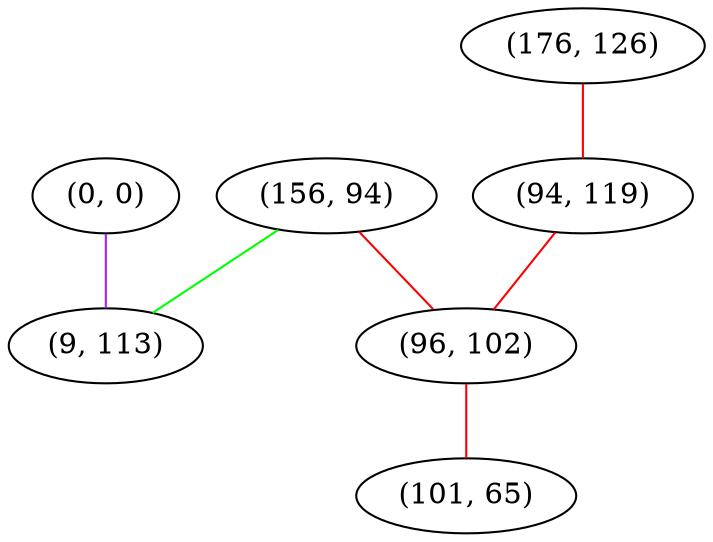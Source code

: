 graph "" {
"(0, 0)";
"(156, 94)";
"(176, 126)";
"(94, 119)";
"(96, 102)";
"(9, 113)";
"(101, 65)";
"(0, 0)" -- "(9, 113)"  [color=purple, key=0, weight=4];
"(156, 94)" -- "(96, 102)"  [color=red, key=0, weight=1];
"(156, 94)" -- "(9, 113)"  [color=green, key=0, weight=2];
"(176, 126)" -- "(94, 119)"  [color=red, key=0, weight=1];
"(94, 119)" -- "(96, 102)"  [color=red, key=0, weight=1];
"(96, 102)" -- "(101, 65)"  [color=red, key=0, weight=1];
}

